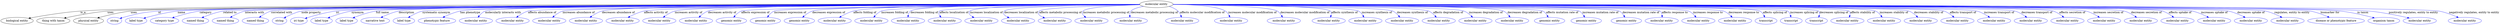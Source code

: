digraph {
	graph [bb="0,0,10479,123"];
	node [label="\N"];
	"molecular entity"	 [height=0.5,
		label="molecular entity",
		pos="4896.2,105",
		width=1.9137];
	"biological entity"	 [height=0.5,
		pos="68.244,18",
		width=1.8957];
	"molecular entity" -> "biological entity"	 [label=is_a,
		lp="351.24,61.5",
		pos="e,117.97,30.35 4827.2,104.77 4273.8,102.88 573.49,89.525 340.24,69 266.35,62.498 182.66,45.289 127.86,32.652"];
	"thing with taxon"	 [height=0.5,
		pos="223.24,18",
		width=1.9137];
	"molecular entity" -> "thing with taxon"	 [label=uses,
		lp="468.24,61.5",
		pos="e,270.06,31.334 4827.3,104.84 4282,103.5 682.84,93.783 456.24,69 395.27,62.331 326.84,46.304 280.01,33.982"];
	"physical entity"	 [height=0.5,
		pos="372.24,18",
		width=1.7332];
	"molecular entity" -> "physical entity"	 [label=uses,
		lp="567.24,61.5",
		pos="e,411.23,32.099 4827.1,104.95 4288.1,104.46 775.69,100.08 555.24,69 508.82,62.456 457.54,47.457 421.1,35.409"];
	id	 [color=blue,
		height=0.5,
		label=string,
		pos="483.24,18",
		width=0.84854];
	"molecular entity" -> id	 [color=blue,
		label=id,
		lp="680.74,61.5",
		pos="e,507.03,29.683 4827.3,104.82 4297.9,103.35 890.15,92.988 675.24,69 606.54,61.332 588.9,57.636 523.24,36 520.99,35.256 518.68,34.426 \
516.38,33.541",
		style=solid];
	name	 [color=blue,
		height=0.5,
		label="label type",
		pos="577.24,18",
		width=1.2638];
	"molecular entity" -> name	 [color=blue,
		label=name,
		lp="777.74,61.5",
		pos="e,610.75,30.31 4827.1,104.87 4303,103.83 972.06,96.143 762.24,69 712.5,62.565 657.29,46.061 620.24,33.556",
		style=solid];
	category	 [color=blue,
		height=0.5,
		label="category type",
		pos="699.24,18",
		width=1.6249];
	"molecular entity" -> category	 [color=blue,
		label=category,
		lp="883.74,61.5",
		pos="e,734.32,32.457 4827.1,104.97 4310.1,104.66 1064,101.43 860.24,69 819.83,62.568 775.63,47.991 743.79,36.062",
		style=solid];
	"related to"	 [color=blue,
		height=0.5,
		label="named thing",
		pos="831.24,18",
		width=1.5346];
	"molecular entity" -> "related to"	 [color=blue,
		label="related to",
		lp="989.24,61.5",
		pos="e,861.26,33.185 4827.3,104.71 4310.8,102.5 1062,87.885 963.24,69 930.93,62.822 896.31,49.155 870.64,37.523",
		style=solid];
	"interacts with"	 [color=blue,
		height=0.5,
		label="named thing",
		pos="959.24,18",
		width=1.5346];
	"molecular entity" -> "interacts with"	 [color=blue,
		label="interacts with",
		lp="1095.2,61.5",
		pos="e,983.19,34.402 4827,104.79 4316.4,103.22 1153.4,92.536 1058.2,69 1034.7,63.174 1010.4,50.808 991.85,39.712",
		style=solid];
	"correlated with"	 [color=blue,
		height=0.5,
		label="named thing",
		pos="1087.2,18",
		width=1.5346];
	"molecular entity" -> "correlated with"	 [color=blue,
		label="correlated with",
		lp="1210.2,61.5",
		pos="e,1107.3,34.872 4827,104.85 4324.8,103.69 1260.5,95.542 1169.2,69 1149.9,63.364 1130.6,51.752 1115.6,41.03",
		style=solid];
	"node property"	 [color=blue,
		height=0.5,
		label=string,
		pos="1191.2,18",
		width=0.84854];
	"molecular entity" -> "node property"	 [color=blue,
		label="node property",
		lp="1335.2,61.5",
		pos="e,1212.1,31.476 4827,104.72 4335.2,102.72 1386.5,89.82 1297.2,69 1270,62.642 1241.5,48.481 1221,36.69",
		style=solid];
	iri	 [color=blue,
		height=0.5,
		label="iri type",
		pos="1276.2,18",
		width=1.011];
	"molecular entity" -> iri	 [color=blue,
		label=iri,
		lp="1447.7,61.5",
		pos="e,1304.2,29.664 4827.2,104.79 4354.9,103.29 1614.9,93.552 1441.2,69 1396.3,62.647 1346.8,45.981 1313.9,33.416",
		style=solid];
	synonym	 [color=blue,
		height=0.5,
		label="label type",
		pos="1376.2,18",
		width=1.2638];
	"molecular entity" -> synonym	 [color=blue,
		label=synonym,
		lp="1536.7,61.5",
		pos="e,1404.6,32.079 4827.1,104.95 4359.9,104.53 1679.9,100.73 1511.2,69 1477.1,62.586 1440.4,48.186 1413.9,36.318",
		style=solid];
	"full name"	 [color=blue,
		height=0.5,
		label="label type",
		pos="1485.2,18",
		width=1.2638];
	"molecular entity" -> "full name"	 [color=blue,
		label="full name",
		lp="1644.7,61.5",
		pos="e,1513.4,32.196 4827,104.93 4368.5,104.41 1781.2,100.11 1618.2,69 1584.7,62.6 1548.7,48.273 1522.6,36.428",
		style=solid];
	description	 [color=blue,
		height=0.5,
		label="narrative text",
		pos="1606.2,18",
		width=1.6068];
	"molecular entity" -> description	 [color=blue,
		label=description,
		lp="1750.7,61.5",
		pos="e,1633.7,34.149 4827.3,104.61 4370.8,101.95 1798.8,86.229 1720.2,69 1693,63.023 1664.4,50.177 1642.6,38.874",
		style=solid];
	"systematic synonym"	 [color=blue,
		height=0.5,
		label="label type",
		pos="1727.2,18",
		width=1.2638];
	"molecular entity" -> "systematic synonym"	 [color=blue,
		label="systematic synonym",
		lp="1880.2,61.5",
		pos="e,1749.9,33.883 4827.1,104.64 4378.6,102.22 1899.5,88.042 1824.2,69 1800.8,63.063 1776.7,50.436 1758.4,39.233",
		style=solid];
	"has phenotype"	 [color=blue,
		height=0.5,
		label="phenotypic feature",
		pos="1867.2,18",
		width=2.1304];
	"molecular entity" -> "has phenotype"	 [color=blue,
		label="has phenotype",
		lp="2026.7,61.5",
		pos="e,1897.2,34.643 4827.1,104.9 4399.6,104.21 2130.5,99.097 1987.2,69 1959,63.067 1929.1,50.403 1906.3,39.179",
		style=solid];
	"molecularly interacts with"	 [color=blue,
		height=0.5,
		label="molecular entity",
		pos="2031.2,18",
		width=1.9137];
	"molecular entity" -> "molecularly interacts with"	 [color=blue,
		label="molecularly interacts with",
		lp="2166.7,61.5",
		pos="e,2047,35.552 4827,104.73 4402.1,102.98 2161.6,92.673 2095.2,69 2079.9,63.528 2065.5,52.74 2054.2,42.49",
		style=solid];
	"affects abundance of"	 [color=blue,
		height=0.5,
		label="molecular entity",
		pos="2187.2,18",
		width=1.9137];
	"molecular entity" -> "affects abundance of"	 [color=blue,
		label="affects abundance of",
		lp="2334.7,61.5",
		pos="e,2210.2,35.113 4827.4,104.52 4420,101.62 2341.6,86.007 2278.2,69 2256.9,63.282 2235.3,51.464 2218.5,40.643",
		style=solid];
	"increases abundance of"	 [color=blue,
		height=0.5,
		label="molecular entity",
		pos="2343.2,18",
		width=1.9137];
	"molecular entity" -> "increases abundance of"	 [color=blue,
		label="increases abundance of",
		lp="2490.7,61.5",
		pos="e,2364.5,35.348 4827.2,104.49 4433.3,101.53 2486.5,86.042 2427.2,69 2407.8,63.401 2388.3,52.029 2373,41.442",
		style=solid];
	"decreases abundance of"	 [color=blue,
		height=0.5,
		label="molecular entity",
		pos="2499.2,18",
		width=1.9137];
	"molecular entity" -> "decreases abundance of"	 [color=blue,
		label="decreases abundance of",
		lp="2657.7,61.5",
		pos="e,2523,35.103 4827.3,104.85 4455.6,103.92 2703.8,97.993 2593.2,69 2571.4,63.267 2549,51.448 2531.6,40.631",
		style=solid];
	"affects activity of"	 [color=blue,
		height=0.5,
		label="molecular entity",
		pos="2655.2,18",
		width=1.9137];
	"molecular entity" -> "affects activity of"	 [color=blue,
		label="affects activity of",
		lp="2815.2,61.5",
		pos="e,2683.1,34.601 4827.4,104.63 4473.2,102.6 2869.8,92.17 2767.2,69 2740.9,63.055 2713.3,50.562 2692.1,39.428",
		style=solid];
	"increases activity of"	 [color=blue,
		height=0.5,
		label="molecular entity",
		pos="2811.2,18",
		width=1.9137];
	"molecular entity" -> "increases activity of"	 [color=blue,
		label="increases activity of",
		lp="2955.7,61.5",
		pos="e,2833.9,35.08 4827.2,104.71 4486.4,103.15 2995.9,94.872 2901.2,69 2880.3,63.287 2859.2,51.63 2842.6,40.902",
		style=solid];
	"decreases activity of"	 [color=blue,
		height=0.5,
		label="molecular entity",
		pos="2967.2,18",
		width=1.9137];
	"molecular entity" -> "decreases activity of"	 [color=blue,
		label="decreases activity of",
		lp="3098.2,61.5",
		pos="e,2986.2,35.55 4827.2,104.76 4501.4,103.49 3128.7,96.535 3042.2,69 3024.7,63.421 3007.6,52.321 2994.1,41.898",
		style=solid];
	"affects expression of"	 [color=blue,
		height=0.5,
		label="genomic entity",
		pos="3118.2,18",
		width=1.7693];
	"molecular entity" -> "affects expression of"	 [color=blue,
		label="affects expression of",
		lp="3239.7,61.5",
		pos="e,3134.3,35.509 4827.1,104.77 4516.5,103.58 3261.7,97.047 3183.2,69 3167.8,63.471 3153.1,52.677 3141.7,42.438",
		style=solid];
	"increases expression of"	 [color=blue,
		height=0.5,
		label="genomic entity",
		pos="3263.2,18",
		width=1.7693];
	"molecular entity" -> "increases expression of"	 [color=blue,
		label="increases expression of",
		lp="3387.7,61.5",
		pos="e,3278.3,35.735 4827.2,104.69 4532.9,103.2 3395.4,95.75 3324.2,69 3309.7,63.527 3296.1,52.995 3285.5,42.916",
		style=solid];
	"decreases expression of"	 [color=blue,
		height=0.5,
		label="genomic entity",
		pos="3408.2,18",
		width=1.7693];
	"molecular entity" -> "decreases expression of"	 [color=blue,
		label="decreases expression of",
		lp="3548.7,61.5",
		pos="e,3427.2,35.26 4827,104.31 4551.9,101.42 3548.7,89.53 3484.2,69 3466.4,63.331 3449,52.109 3435.3,41.631",
		style=solid];
	"affects folding of"	 [color=blue,
		height=0.5,
		label="molecular entity",
		pos="3559.2,18",
		width=1.9137];
	"molecular entity" -> "affects folding of"	 [color=blue,
		label="affects folding of",
		lp="3698.2,61.5",
		pos="e,3582.5,35.003 4827.2,103.91 4573.9,99.782 3708.2,84.604 3651.2,69 3629.8,63.121 3607.9,51.295 3590.9,40.511",
		style=solid];
	"increases folding of"	 [color=blue,
		height=0.5,
		label="molecular entity",
		pos="3715.2,18",
		width=1.9137];
	"molecular entity" -> "increases folding of"	 [color=blue,
		label="increases folding of",
		lp="3826.2,61.5",
		pos="e,3729.1,35.667 4827.3,104.09 4590.4,100.8 3821.3,88.634 3772.2,69 3758.5,63.492 3745.9,53.099 3736.1,43.125",
		style=solid];
	"decreases folding of"	 [color=blue,
		height=0.5,
		label="molecular entity",
		pos="3871.2,18",
		width=1.9137];
	"molecular entity" -> "decreases folding of"	 [color=blue,
		label="decreases folding of",
		lp="3952.2,61.5",
		pos="e,3875.4,36.069 4827.2,104.42 4607.4,102.34 3936.4,93.947 3897.2,69 3888.8,63.624 3883,54.596 3879,45.618",
		style=solid];
	"affects localization of"	 [color=blue,
		height=0.5,
		label="molecular entity",
		pos="4027.2,18",
		width=1.9137];
	"molecular entity" -> "affects localization of"	 [color=blue,
		label="affects localization of",
		lp="4074.2,61.5",
		pos="e,4015.7,36.209 4827.1,104.76 4624.3,103.7 4043.2,98.143 4015.2,69 4009.2,62.707 4009.4,53.971 4011.9,45.506",
		style=solid];
	"increases localization of"	 [color=blue,
		height=0.5,
		label="molecular entity",
		pos="4183.2,18",
		width=1.9137];
	"molecular entity" -> "increases localization of"	 [color=blue,
		label="increases localization of",
		lp="4207.2,61.5",
		pos="e,4155.9,34.592 4827.1,104.26 4645,101.97 4164.7,93.604 4141.2,69 4132.9,60.268 4138.5,50.101 4148,41.153",
		style=solid];
	"decreases localization of"	 [color=blue,
		height=0.5,
		label="molecular entity",
		pos="4339.2,18",
		width=1.9137];
	"molecular entity" -> "decreases localization of"	 [color=blue,
		label="decreases localization of",
		lp="4348.2,61.5",
		pos="e,4302.6,33.464 4827.6,103.48 4671.1,99.675 4299.8,88.622 4281.2,69 4271.3,58.418 4280.2,47.646 4293.7,38.746",
		style=solid];
	"affects metabolic processing of"	 [color=blue,
		height=0.5,
		label="molecular entity",
		pos="4495.2,18",
		width=1.9137];
	"molecular entity" -> "affects metabolic processing of"	 [color=blue,
		label="affects metabolic processing of",
		lp="4508.7,61.5",
		pos="e,4451.3,31.867 4827.9,102.22 4700.1,96.701 4436.8,83.61 4423.2,69 4411.4,56.255 4424.2,44.791 4442.1,35.976",
		style=solid];
	"increases metabolic processing of"	 [color=blue,
		height=0.5,
		label="molecular entity",
		pos="4651.2,18",
		width=1.9137];
	"molecular entity" -> "increases metabolic processing of"	 [color=blue,
		label="increases metabolic processing of",
		lp="4693.2,61.5",
		pos="e,4619.1,34.131 4828.7,101.41 4746.3,96.335 4616.1,85.756 4601.2,69 4592.6,59.194 4599.6,48.798 4610.8,39.968",
		style=solid];
	"decreases metabolic processing of"	 [color=blue,
		height=0.5,
		label="molecular entity",
		pos="4807.2,18",
		width=1.9137];
	"molecular entity" -> "decreases metabolic processing of"	 [color=blue,
		label="decreases metabolic processing of",
		lp="4885.7,61.5",
		pos="e,4794.9,35.8 4844.4,93.061 4821.8,86.691 4798.8,78.261 4792.2,69 4787.2,61.975 4787.9,53.284 4790.7,45.079",
		style=solid];
	"affects molecular modification of"	 [color=blue,
		height=0.5,
		label="molecular entity",
		pos="5001.2,18",
		width=1.9137];
	"molecular entity" -> "affects molecular modification of"	 [color=blue,
		label="affects molecular modification of",
		lp="5082.2,61.5",
		pos="e,4996.9,36.454 4943.5,91.66 4956.3,86.26 4969.4,78.894 4979.2,69 4985.5,62.692 4990.2,54.291 4993.5,46.131",
		style=solid];
	"increases molecular modification of"	 [color=blue,
		height=0.5,
		label="molecular entity",
		pos="5208.2,18",
		width=1.9137];
	"molecular entity" -> "increases molecular modification of"	 [color=blue,
		label="increases molecular modification of",
		lp="5291.7,61.5",
		pos="e,5202.3,36.042 4964.9,103.09 5036.9,99.893 5144.3,91.418 5178.2,69 5186.9,63.291 5193.4,54.156 5198.1,45.183",
		style=solid];
	"decreases molecular modification of"	 [color=blue,
		height=0.5,
		label="molecular entity",
		pos="5428.2,18",
		width=1.9137];
	"molecular entity" -> "decreases molecular modification of"	 [color=blue,
		label="decreases molecular modification of",
		lp="5509.7,61.5",
		pos="e,5421.2,36.058 4965.3,103.36 5093.4,99.823 5358.1,90.053 5394.2,69 5403.7,63.496 5411,54.195 5416.4,45.031",
		style=solid];
	"affects synthesis of"	 [color=blue,
		height=0.5,
		label="molecular entity",
		pos="5591.2,18",
		width=1.9137];
	"molecular entity" -> "affects synthesis of"	 [color=blue,
		label="affects synthesis of",
		lp="5670.7,61.5",
		pos="e,5607.9,35.813 4965.1,104.08 5140.3,101.4 5591.1,92.256 5613.2,69 5619.8,62.082 5618,52.888 5613.3,44.212",
		style=solid];
	"increases synthesis of"	 [color=blue,
		height=0.5,
		label="molecular entity",
		pos="5747.2,18",
		width=1.9137];
	"molecular entity" -> "increases synthesis of"	 [color=blue,
		label="increases synthesis of",
		lp="5798.2,61.5",
		pos="e,5745.1,36.157 4965.1,104.05 5158.9,101.11 5696.5,90.991 5727.2,69 5734.9,63.538 5739.6,54.695 5742.5,45.893",
		style=solid];
	"decreases synthesis of"	 [color=blue,
		height=0.5,
		label="molecular entity",
		pos="5903.2,18",
		width=1.9137];
	"molecular entity" -> "decreases synthesis of"	 [color=blue,
		label="decreases synthesis of",
		lp="5940.7,61.5",
		pos="e,5893.7,36.043 4965.4,103.97 5179.8,100.57 5821.2,88.8 5861.2,69 5872.1,63.624 5881.2,53.999 5888,44.547",
		style=solid];
	"affects degradation of"	 [color=blue,
		height=0.5,
		label="molecular entity",
		pos="6059.2,18",
		width=1.9137];
	"molecular entity" -> "affects degradation of"	 [color=blue,
		label="affects degradation of",
		lp="6087.7,61.5",
		pos="e,6046.1,35.903 4965.1,104.11 5199.9,100.89 5957.2,89.009 6005.2,69 6018.3,63.562 6030.1,53.422 6039.3,43.608",
		style=solid];
	"increases degradation of"	 [color=blue,
		height=0.5,
		label="molecular entity",
		pos="6215.2,18",
		width=1.9137];
	"molecular entity" -> "increases degradation of"	 [color=blue,
		label="increases degradation of",
		lp="6243.7,61.5",
		pos="e,6199.2,35.715 4965.1,104.23 5219.6,101.23 6095.3,89.468 6151.2,69 6166.4,63.447 6180.7,52.76 6192,42.597",
		style=solid];
	"decreases degradation of"	 [color=blue,
		height=0.5,
		label="molecular entity",
		pos="6371.2,18",
		width=1.9137];
	"molecular entity" -> "decreases degradation of"	 [color=blue,
		label="decreases degradation of",
		lp="6405.7,61.5",
		pos="e,6357.4,35.702 4965.4,104.57 5241.3,102.68 6251,94.07 6314.2,69 6328,63.538 6340.6,53.151 6350.4,43.168",
		style=solid];
	"affects mutation rate of"	 [color=blue,
		height=0.5,
		label="genomic entity",
		pos="6522.2,18",
		width=1.7693];
	"molecular entity" -> "affects mutation rate of"	 [color=blue,
		label="affects mutation rate of",
		lp="6561.2,61.5",
		pos="e,6512,35.884 4965.3,104.18 5265.3,100.52 6442.5,85.158 6477.2,69 6488.8,63.647 6498.5,53.796 6506,44.168",
		style=solid];
	"increases mutation rate of"	 [color=blue,
		height=0.5,
		label="genomic entity",
		pos="6667.2,18",
		width=1.7693];
	"molecular entity" -> "increases mutation rate of"	 [color=blue,
		label="increases mutation rate of",
		lp="6718.2,61.5",
		pos="e,6659.1,36.071 4965.2,104.39 5282.9,101.49 6591.6,88.366 6629.2,69 6639.5,63.713 6647.7,54.234 6653.9,44.872",
		style=solid];
	"decreases mutation rate of"	 [color=blue,
		height=0.5,
		label="genomic entity",
		pos="6812.2,18",
		width=1.7693];
	"molecular entity" -> "decreases mutation rate of"	 [color=blue,
		label="decreases mutation rate of",
		lp="6877.2,61.5",
		pos="e,6810.5,36.214 4965.3,104.75 5301.9,103.38 6755.2,95.942 6793.2,69 6800.9,63.601 6805.4,54.772 6808.2,45.965",
		style=solid];
	"affects response to"	 [color=blue,
		height=0.5,
		label="molecular entity",
		pos="6963.2,18",
		width=1.9137];
	"molecular entity" -> "affects response to"	 [color=blue,
		label="affects response to",
		lp="7014.2,61.5",
		pos="e,6964.9,36.168 4965.2,104.38 5320.9,101.1 6933.8,85.325 6953.2,69 6959.9,63.439 6962.9,54.879 6964.2,46.351",
		style=solid];
	"increases response to"	 [color=blue,
		height=0.5,
		label="molecular entity",
		pos="7119.2,18",
		width=1.9137];
	"molecular entity" -> "increases response to"	 [color=blue,
		label="increases response to",
		lp="7147.7,61.5",
		pos="e,7107.4,35.956 4965.3,104.57 5330.2,102.23 7019.8,90.26 7069.2,69 7081.6,63.683 7092.5,53.7 7100.9,43.966",
		style=solid];
	"decreases response to"	 [color=blue,
		height=0.5,
		label="molecular entity",
		pos="7275.2,18",
		width=1.9137];
	"molecular entity" -> "decreases response to"	 [color=blue,
		label="decreases response to",
		lp="7295.2,61.5",
		pos="e,7258.9,35.545 4965.3,104.52 5344,101.84 7154.9,88.007 7209.2,69 7224.9,63.519 7239.8,52.73 7251.4,42.481",
		style=solid];
	"affects splicing of"	 [color=blue,
		height=0.5,
		label=transcript,
		pos="7406.2,18",
		width=1.2277];
	"molecular entity" -> "affects splicing of"	 [color=blue,
		label="affects splicing of",
		lp="7428.2,61.5",
		pos="e,7395.2,35.695 4965.2,104.73 5358.5,103.1 7302,93.791 7358.2,69 7370.4,63.636 7380.9,53.546 7389,43.748",
		style=solid];
	"increases splicing of"	 [color=blue,
		height=0.5,
		label=transcript,
		pos="7512.2,18",
		width=1.2277];
	"molecular entity" -> "increases splicing of"	 [color=blue,
		label="increases splicing of",
		lp="7553.2,61.5",
		pos="e,7506.5,35.995 4965.4,104.96 5371.1,104.58 7425.1,101.11 7481.2,69 7490.6,63.678 7497.4,54.323 7502.3,45.066",
		style=solid];
	"decreases splicing of"	 [color=blue,
		height=0.5,
		label=transcript,
		pos="7618.2,18",
		width=1.2277];
	"molecular entity" -> "decreases splicing of"	 [color=blue,
		label="decreases splicing of",
		lp="7678.2,61.5",
		pos="e,7621.9,36.213 4965.4,104.71 5386.6,102.86 7588.1,92.091 7613.2,69 7619.5,63.265 7621.8,54.736 7622.2,46.287",
		style=solid];
	"affects stability of"	 [color=blue,
		height=0.5,
		label="molecular entity",
		pos="7749.2,18",
		width=1.9137];
	"molecular entity" -> "affects stability of"	 [color=blue,
		label="affects stability of",
		lp="7798.7,61.5",
		pos="e,7750.9,36.183 4965.4,104.72 5397.9,102.87 7711.7,91.921 7739.2,69 7745.9,63.455 7749,54.899 7750.2,46.37",
		style=solid];
	"increases stability of"	 [color=blue,
		height=0.5,
		label="molecular entity",
		pos="7905.2,18",
		width=1.9137];
	"molecular entity" -> "increases stability of"	 [color=blue,
		label="increases stability of",
		lp="7930.2,61.5",
		pos="e,7892.6,35.746 4965.4,104.86 5403.9,103.88 7783.3,97.282 7852.2,69 7865.3,63.648 7877,53.418 7886,43.517",
		style=solid];
	"decreases stability of"	 [color=blue,
		height=0.5,
		label="molecular entity",
		pos="8061.2,18",
		width=1.9137];
	"molecular entity" -> "decreases stability of"	 [color=blue,
		label="decreases stability of",
		lp="8075.7,61.5",
		pos="e,8043.4,35.587 4965.2,104.77 5415.2,103.2 7915.9,93.399 7990.2,69 8006.9,63.524 8023,52.585 8035.7,42.238",
		style=solid];
	"affects transport of"	 [color=blue,
		height=0.5,
		label="molecular entity",
		pos="8217.2,18",
		width=1.9137];
	"molecular entity" -> "affects transport of"	 [color=blue,
		label="affects transport of",
		lp="8221.7,61.5",
		pos="e,8197.1,35.363 4965.5,104.76 5428.5,103.06 8058.6,92.423 8137.2,69 8156,63.422 8174.5,52.052 8189.1,41.46",
		style=solid];
	"increases transport of"	 [color=blue,
		height=0.5,
		label="molecular entity",
		pos="8373.2,18",
		width=1.9137];
	"molecular entity" -> "increases transport of"	 [color=blue,
		label="increases transport of",
		lp="8374.7,61.5",
		pos="e,8349.3,34.891 4965.4,104.72 5439.6,102.71 8194.1,90.192 8277.2,69 8299.7,63.286 8322.6,51.344 8340.5,40.452",
		style=solid];
	"decreases transport of"	 [color=blue,
		height=0.5,
		label="molecular entity",
		pos="8529.2,18",
		width=1.9137];
	"molecular entity" -> "decreases transport of"	 [color=blue,
		label="decreases transport of",
		lp="8534.7,61.5",
		pos="e,8506.1,35.141 4965.1,104.77 5451.4,103.07 8350.1,92.005 8437.2,69 8458.7,63.322 8480.6,51.506 8497.6,40.677",
		style=solid];
	"affects secretion of"	 [color=blue,
		height=0.5,
		label="molecular entity",
		pos="8685.2,18",
		width=1.9137];
	"molecular entity" -> "affects secretion of"	 [color=blue,
		label="affects secretion of",
		lp="8686.2,61.5",
		pos="e,8663.5,35.135 4965.5,104.82 5465.4,103.46 8507.3,94.171 8598.2,69 8618.6,63.366 8639.1,51.714 8655.1,40.968",
		style=solid];
	"increases secretion of"	 [color=blue,
		height=0.5,
		label="molecular entity",
		pos="8841.2,18",
		width=1.9137];
	"molecular entity" -> "increases secretion of"	 [color=blue,
		label="increases secretion of",
		lp="8841.2,61.5",
		pos="e,8816.5,34.904 4965.3,104.8 5475.6,103.23 8646.9,92.591 8742.2,69 8765.5,63.254 8789.4,51.146 8807.9,40.169",
		style=solid];
	"decreases secretion of"	 [color=blue,
		height=0.5,
		label="molecular entity",
		pos="8997.2,18",
		width=1.9137];
	"molecular entity" -> "decreases secretion of"	 [color=blue,
		label="decreases secretion of",
		lp="9002.2,61.5",
		pos="e,8973.8,35.151 4965.2,104.85 5487.8,103.63 8805,94.899 8904.2,69 8925.9,63.337 8948,51.522 8965.2,40.689",
		style=solid];
	"affects uptake of"	 [color=blue,
		height=0.5,
		label="molecular entity",
		pos="9153.2,18",
		width=1.9137];
	"molecular entity" -> "affects uptake of"	 [color=blue,
		label="affects uptake of",
		lp="9147.7,61.5",
		pos="e,9131.5,35.143 4965.5,104.9 5500.8,104.05 8963.2,97.447 9066.2,69 9086.6,63.377 9107.1,51.726 9123.1,40.977",
		style=solid];
	"increases uptake of"	 [color=blue,
		height=0.5,
		label="molecular entity",
		pos="9309.2,18",
		width=1.9137];
	"molecular entity" -> "increases uptake of"	 [color=blue,
		label="increases uptake of",
		lp="9294.7,61.5",
		pos="e,9281.4,34.674 4965.4,104.82 5510.1,103.36 9089.5,92.854 9197.2,69 9223.6,63.168 9251.2,50.675 9272.4,39.515",
		style=solid];
	"decreases uptake of"	 [color=blue,
		height=0.5,
		label="molecular entity",
		pos="9465.2,18",
		width=1.9137];
	"molecular entity" -> "decreases uptake of"	 [color=blue,
		label="decreases uptake of",
		lp="9450.7,61.5",
		pos="e,9436.9,34.678 4965.2,104.84 5520.3,103.46 9239.4,93.36 9351.2,69 9378.1,63.148 9406.4,50.57 9428,39.37",
		style=solid];
	"regulates, entity to entity"	 [color=blue,
		height=0.5,
		label="molecular entity",
		pos="9621.2,18",
		width=1.9137];
	"molecular entity" -> "regulates, entity to entity"	 [color=blue,
		label="regulates, entity to entity",
		lp="9622.2,61.5",
		pos="e,9593.1,34.679 4965.4,104.86 5532.1,103.64 9392.3,94.427 9508.2,69 9534.8,63.177 9562.7,50.684 9584.1,39.522",
		style=solid];
	"biomarker for"	 [color=blue,
		height=0.5,
		label="disease or phenotypic feature",
		pos="9822.2,18",
		width=3.1775];
	"molecular entity" -> "biomarker for"	 [color=blue,
		label="biomarker for",
		lp="9783.2,61.5",
		pos="e,9788.8,35.323 4965.4,104.84 5545,103.42 9572.9,92.763 9694.2,69 9723.8,63.218 9755.2,50.803 9779.5,39.671",
		style=solid];
	"in taxon"	 [color=blue,
		height=0.5,
		label="organism taxon",
		pos="10020,18",
		width=1.8234];
	"molecular entity" -> "in taxon"	 [color=blue,
		label="in taxon",
		lp="9923.7,61.5",
		pos="e,9978.6,32.108 4965.3,104.99 5544.4,104.8 9573.3,102.33 9825.2,69 9874.8,62.448 9929.7,47.346 9968.6,35.266",
		style=solid];
	"positively regulates, entity to entity"	 [color=blue,
		height=0.5,
		label="molecular entity",
		pos="10173,18",
		width=1.9137];
	"molecular entity" -> "positively regulates, entity to entity"	 [color=blue,
		label="positively regulates, entity to entity",
		lp="10134,61.5",
		pos="e,10128,31.521 4965.2,104.94 5552,104.34 9691.1,99.046 9950.2,69 10008,62.28 10073,46.481 10118,34.234",
		style=solid];
	"negatively regulates, entity to entity"	 [color=blue,
		height=0.5,
		label="molecular entity",
		pos="10359,18",
		width=1.9137];
	"molecular entity" -> "negatively regulates, entity to entity"	 [color=blue,
		label="negatively regulates, entity to entity",
		lp="10381,61.5",
		pos="e,10329,34.195 4965.3,104.9 5580.2,103.95 10099,96.055 10234,69 10264,63.045 10296,50.021 10320,38.627",
		style=solid];
}
